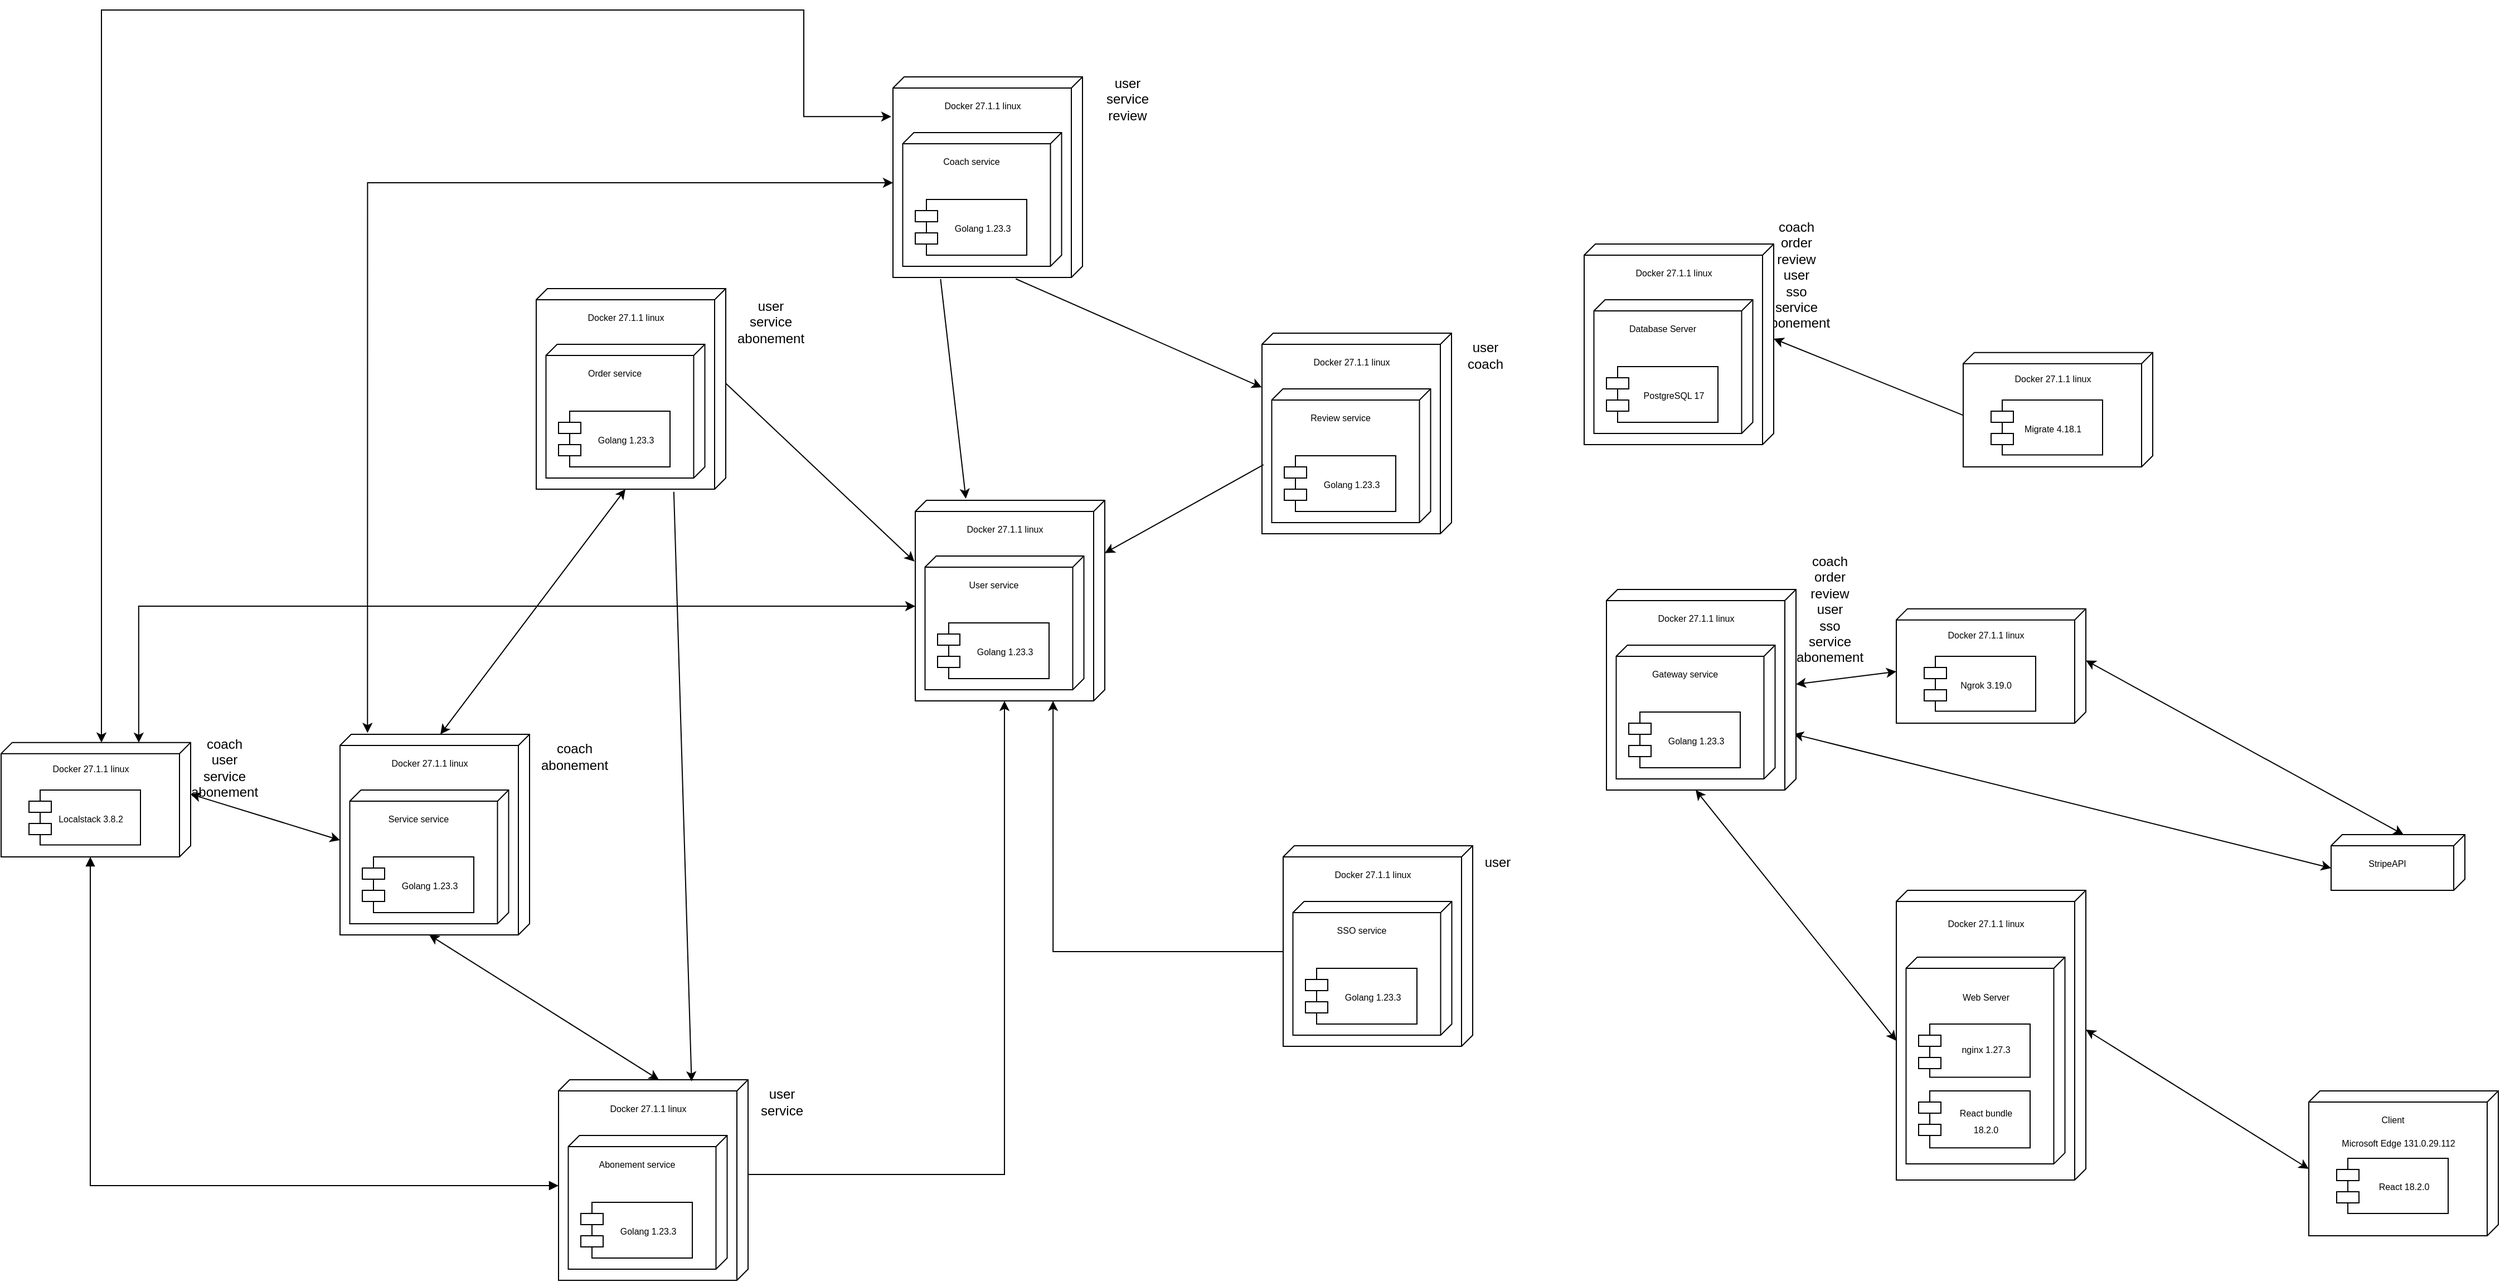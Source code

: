 <mxfile version="25.0.3">
  <diagram id="QUFKwcqqu7Hx31OMcAVb" name="Страница — 1">
    <mxGraphModel dx="1603" dy="869" grid="1" gridSize="10" guides="1" tooltips="1" connect="1" arrows="1" fold="1" page="1" pageScale="1" pageWidth="827" pageHeight="1169" math="0" shadow="0">
      <root>
        <mxCell id="0" />
        <mxCell id="1" parent="0" />
        <mxCell id="pUE1tRtxrtF7oGB81-1g-1" value="" style="group" vertex="1" connectable="0" parent="1">
          <mxGeometry x="1810" y="1310" width="170" height="260" as="geometry" />
        </mxCell>
        <mxCell id="pUE1tRtxrtF7oGB81-1g-2" value="" style="verticalAlign=top;align=left;spacingTop=8;spacingLeft=2;spacingRight=12;shape=cube;size=10;direction=south;fontStyle=4;html=1;whiteSpace=wrap;" vertex="1" parent="pUE1tRtxrtF7oGB81-1g-1">
          <mxGeometry width="170" height="260" as="geometry" />
        </mxCell>
        <mxCell id="pUE1tRtxrtF7oGB81-1g-3" value="&lt;font style=&quot;font-size: 8px;&quot;&gt;Docker 27.1.1 linux&lt;/font&gt;" style="text;html=1;align=center;verticalAlign=middle;resizable=0;points=[];autosize=1;strokeColor=none;fillColor=none;" vertex="1" parent="pUE1tRtxrtF7oGB81-1g-1">
          <mxGeometry x="35" y="14.444" width="90" height="30" as="geometry" />
        </mxCell>
        <mxCell id="pUE1tRtxrtF7oGB81-1g-4" value="" style="verticalAlign=top;align=left;spacingTop=8;spacingLeft=2;spacingRight=12;shape=cube;size=10;direction=south;fontStyle=4;html=1;whiteSpace=wrap;" vertex="1" parent="pUE1tRtxrtF7oGB81-1g-1">
          <mxGeometry x="8.75" y="60" width="142.5" height="185.56" as="geometry" />
        </mxCell>
        <mxCell id="pUE1tRtxrtF7oGB81-1g-5" value="&lt;font style=&quot;font-size: 8px;&quot;&gt;Web Server&lt;/font&gt;" style="text;html=1;align=center;verticalAlign=middle;resizable=0;points=[];autosize=1;strokeColor=none;fillColor=none;" vertex="1" parent="pUE1tRtxrtF7oGB81-1g-1">
          <mxGeometry x="45" y="79.997" width="70" height="30" as="geometry" />
        </mxCell>
        <mxCell id="pUE1tRtxrtF7oGB81-1g-6" value="" style="shape=module;align=left;spacingLeft=20;align=center;verticalAlign=top;whiteSpace=wrap;html=1;" vertex="1" parent="pUE1tRtxrtF7oGB81-1g-1">
          <mxGeometry x="20" y="180" width="100" height="51.11" as="geometry" />
        </mxCell>
        <mxCell id="pUE1tRtxrtF7oGB81-1g-7" value="&lt;font style=&quot;font-size: 8px;&quot;&gt;React bundle&lt;br&gt;18.2.0&lt;/font&gt;" style="text;html=1;align=center;verticalAlign=middle;resizable=0;points=[];autosize=1;strokeColor=none;fillColor=none;" vertex="1" parent="pUE1tRtxrtF7oGB81-1g-1">
          <mxGeometry x="45" y="185.553" width="70" height="40" as="geometry" />
        </mxCell>
        <mxCell id="pUE1tRtxrtF7oGB81-1g-8" value="" style="shape=module;align=left;spacingLeft=20;align=center;verticalAlign=top;whiteSpace=wrap;html=1;" vertex="1" parent="pUE1tRtxrtF7oGB81-1g-1">
          <mxGeometry x="20" y="120" width="100" height="47.78" as="geometry" />
        </mxCell>
        <mxCell id="pUE1tRtxrtF7oGB81-1g-9" value="&lt;font style=&quot;font-size: 8px;&quot;&gt;nginx 1.27.3&lt;/font&gt;" style="text;html=1;align=center;verticalAlign=middle;resizable=0;points=[];autosize=1;strokeColor=none;fillColor=none;" vertex="1" parent="pUE1tRtxrtF7oGB81-1g-1">
          <mxGeometry x="45" y="127.223" width="70" height="30" as="geometry" />
        </mxCell>
        <mxCell id="pUE1tRtxrtF7oGB81-1g-66" value="" style="group" vertex="1" connectable="0" parent="1">
          <mxGeometry x="2180" y="1490" width="170" height="130" as="geometry" />
        </mxCell>
        <mxCell id="pUE1tRtxrtF7oGB81-1g-67" value="" style="verticalAlign=top;align=left;spacingTop=8;spacingLeft=2;spacingRight=12;shape=cube;size=10;direction=south;fontStyle=4;html=1;whiteSpace=wrap;" vertex="1" parent="pUE1tRtxrtF7oGB81-1g-66">
          <mxGeometry width="170" height="130" as="geometry" />
        </mxCell>
        <mxCell id="pUE1tRtxrtF7oGB81-1g-73" value="&lt;span style=&quot;font-size: 8px;&quot;&gt;Microsoft Edge 131.0.29.112&lt;/span&gt;" style="text;html=1;align=center;verticalAlign=middle;resizable=0;points=[];autosize=1;strokeColor=none;fillColor=none;" vertex="1" parent="pUE1tRtxrtF7oGB81-1g-66">
          <mxGeometry x="15" y="30.553" width="130" height="30" as="geometry" />
        </mxCell>
        <mxCell id="pUE1tRtxrtF7oGB81-1g-70" value="&lt;span style=&quot;font-size: 8px;&quot;&gt;Client&lt;/span&gt;" style="text;html=1;align=center;verticalAlign=middle;resizable=0;points=[];autosize=1;strokeColor=none;fillColor=none;" vertex="1" parent="pUE1tRtxrtF7oGB81-1g-66">
          <mxGeometry x="55" y="10.003" width="40" height="30" as="geometry" />
        </mxCell>
        <mxCell id="pUE1tRtxrtF7oGB81-1g-71" value="" style="shape=module;align=left;spacingLeft=20;align=center;verticalAlign=top;whiteSpace=wrap;html=1;" vertex="1" parent="pUE1tRtxrtF7oGB81-1g-66">
          <mxGeometry x="25" y="60.55" width="100" height="49.45" as="geometry" />
        </mxCell>
        <mxCell id="pUE1tRtxrtF7oGB81-1g-72" value="&lt;font style=&quot;font-size: 8px;&quot;&gt;React 18.2.0&lt;/font&gt;" style="text;html=1;align=center;verticalAlign=middle;resizable=0;points=[];autosize=1;strokeColor=none;fillColor=none;" vertex="1" parent="pUE1tRtxrtF7oGB81-1g-66">
          <mxGeometry x="50" y="70.277" width="70" height="30" as="geometry" />
        </mxCell>
        <mxCell id="pUE1tRtxrtF7oGB81-1g-76" value="" style="group" vertex="1" connectable="0" parent="1">
          <mxGeometry x="2200" y="1260" width="120" height="50" as="geometry" />
        </mxCell>
        <mxCell id="pUE1tRtxrtF7oGB81-1g-74" value="" style="verticalAlign=top;align=left;spacingTop=8;spacingLeft=2;spacingRight=12;shape=cube;size=10;direction=south;fontStyle=4;html=1;whiteSpace=wrap;" vertex="1" parent="pUE1tRtxrtF7oGB81-1g-76">
          <mxGeometry width="120" height="50" as="geometry" />
        </mxCell>
        <mxCell id="pUE1tRtxrtF7oGB81-1g-75" value="&lt;span style=&quot;font-size: 8px;&quot;&gt;StripeAPI&lt;/span&gt;" style="text;html=1;align=center;verticalAlign=middle;resizable=0;points=[];autosize=1;strokeColor=none;fillColor=none;" vertex="1" parent="pUE1tRtxrtF7oGB81-1g-76">
          <mxGeometry x="20" y="9.999" width="60" height="30" as="geometry" />
        </mxCell>
        <mxCell id="pUE1tRtxrtF7oGB81-1g-77" value="" style="group" vertex="1" connectable="0" parent="1">
          <mxGeometry x="1810" y="1050" width="170" height="110" as="geometry" />
        </mxCell>
        <mxCell id="pUE1tRtxrtF7oGB81-1g-78" value="" style="verticalAlign=top;align=left;spacingTop=8;spacingLeft=2;spacingRight=12;shape=cube;size=10;direction=south;fontStyle=4;html=1;whiteSpace=wrap;" vertex="1" parent="pUE1tRtxrtF7oGB81-1g-77">
          <mxGeometry y="7.333" width="170" height="102.667" as="geometry" />
        </mxCell>
        <mxCell id="pUE1tRtxrtF7oGB81-1g-79" value="&lt;font style=&quot;font-size: 8px;&quot;&gt;Docker 27.1.1 linux&lt;/font&gt;" style="text;html=1;align=center;verticalAlign=middle;resizable=0;points=[];autosize=1;strokeColor=none;fillColor=none;" vertex="1" parent="pUE1tRtxrtF7oGB81-1g-77">
          <mxGeometry x="35" y="14.669" width="90" height="30" as="geometry" />
        </mxCell>
        <mxCell id="pUE1tRtxrtF7oGB81-1g-84" value="" style="group" vertex="1" connectable="0" parent="pUE1tRtxrtF7oGB81-1g-77">
          <mxGeometry x="25" y="50" width="100" height="49.22" as="geometry" />
        </mxCell>
        <mxCell id="pUE1tRtxrtF7oGB81-1g-82" value="" style="shape=module;align=left;spacingLeft=20;align=center;verticalAlign=top;whiteSpace=wrap;html=1;" vertex="1" parent="pUE1tRtxrtF7oGB81-1g-84">
          <mxGeometry width="100" height="49.22" as="geometry" />
        </mxCell>
        <mxCell id="pUE1tRtxrtF7oGB81-1g-83" value="&lt;font style=&quot;font-size: 8px;&quot;&gt;Ngrok&amp;nbsp;3.19.0&lt;/font&gt;" style="text;html=1;align=center;verticalAlign=middle;resizable=0;points=[];autosize=1;strokeColor=none;fillColor=none;" vertex="1" parent="pUE1tRtxrtF7oGB81-1g-84">
          <mxGeometry x="20" y="9.608" width="70" height="30" as="geometry" />
        </mxCell>
        <mxCell id="pUE1tRtxrtF7oGB81-1g-87" value="" style="group" vertex="1" connectable="0" parent="1">
          <mxGeometry x="110" y="1170" width="170" height="110" as="geometry" />
        </mxCell>
        <mxCell id="pUE1tRtxrtF7oGB81-1g-88" value="" style="verticalAlign=top;align=left;spacingTop=8;spacingLeft=2;spacingRight=12;shape=cube;size=10;direction=south;fontStyle=4;html=1;whiteSpace=wrap;" vertex="1" parent="pUE1tRtxrtF7oGB81-1g-87">
          <mxGeometry y="7.333" width="170" height="102.667" as="geometry" />
        </mxCell>
        <mxCell id="pUE1tRtxrtF7oGB81-1g-89" value="&lt;font style=&quot;font-size: 8px;&quot;&gt;Docker 27.1.1 linux&lt;/font&gt;" style="text;html=1;align=center;verticalAlign=middle;resizable=0;points=[];autosize=1;strokeColor=none;fillColor=none;" vertex="1" parent="pUE1tRtxrtF7oGB81-1g-87">
          <mxGeometry x="35" y="14.669" width="90" height="30" as="geometry" />
        </mxCell>
        <mxCell id="pUE1tRtxrtF7oGB81-1g-90" value="" style="group" vertex="1" connectable="0" parent="pUE1tRtxrtF7oGB81-1g-87">
          <mxGeometry x="25" y="50" width="100" height="49.22" as="geometry" />
        </mxCell>
        <mxCell id="pUE1tRtxrtF7oGB81-1g-91" value="" style="shape=module;align=left;spacingLeft=20;align=center;verticalAlign=top;whiteSpace=wrap;html=1;" vertex="1" parent="pUE1tRtxrtF7oGB81-1g-90">
          <mxGeometry width="100" height="49.22" as="geometry" />
        </mxCell>
        <mxCell id="pUE1tRtxrtF7oGB81-1g-92" value="&lt;font style=&quot;font-size: 8px;&quot;&gt;Localstack&amp;nbsp;3.8.2&lt;/font&gt;" style="text;html=1;align=center;verticalAlign=middle;resizable=0;points=[];autosize=1;strokeColor=none;fillColor=none;" vertex="1" parent="pUE1tRtxrtF7oGB81-1g-90">
          <mxGeometry x="15" y="9.608" width="80" height="30" as="geometry" />
        </mxCell>
        <mxCell id="pUE1tRtxrtF7oGB81-1g-93" value="" style="group" vertex="1" connectable="0" parent="1">
          <mxGeometry x="1870" y="820" width="170" height="110" as="geometry" />
        </mxCell>
        <mxCell id="pUE1tRtxrtF7oGB81-1g-94" value="" style="verticalAlign=top;align=left;spacingTop=8;spacingLeft=2;spacingRight=12;shape=cube;size=10;direction=south;fontStyle=4;html=1;whiteSpace=wrap;" vertex="1" parent="pUE1tRtxrtF7oGB81-1g-93">
          <mxGeometry y="7.333" width="170" height="102.667" as="geometry" />
        </mxCell>
        <mxCell id="pUE1tRtxrtF7oGB81-1g-95" value="&lt;font style=&quot;font-size: 8px;&quot;&gt;Docker 27.1.1 linux&lt;/font&gt;" style="text;html=1;align=center;verticalAlign=middle;resizable=0;points=[];autosize=1;strokeColor=none;fillColor=none;" vertex="1" parent="pUE1tRtxrtF7oGB81-1g-93">
          <mxGeometry x="35" y="14.669" width="90" height="30" as="geometry" />
        </mxCell>
        <mxCell id="pUE1tRtxrtF7oGB81-1g-96" value="" style="group" vertex="1" connectable="0" parent="pUE1tRtxrtF7oGB81-1g-93">
          <mxGeometry x="25" y="50" width="100" height="49.22" as="geometry" />
        </mxCell>
        <mxCell id="pUE1tRtxrtF7oGB81-1g-97" value="" style="shape=module;align=left;spacingLeft=20;align=center;verticalAlign=top;whiteSpace=wrap;html=1;" vertex="1" parent="pUE1tRtxrtF7oGB81-1g-96">
          <mxGeometry width="100" height="49.22" as="geometry" />
        </mxCell>
        <mxCell id="pUE1tRtxrtF7oGB81-1g-98" value="&lt;font style=&quot;font-size: 8px;&quot;&gt;Migrate&amp;nbsp;4.18.1&lt;/font&gt;" style="text;html=1;align=center;verticalAlign=middle;resizable=0;points=[];autosize=1;strokeColor=none;fillColor=none;" vertex="1" parent="pUE1tRtxrtF7oGB81-1g-96">
          <mxGeometry x="20" y="9.608" width="70" height="30" as="geometry" />
        </mxCell>
        <mxCell id="pUE1tRtxrtF7oGB81-1g-136" value="" style="endArrow=block;startArrow=block;endFill=1;startFill=1;html=1;rounded=0;entryX=0;entryY=0;entryDx=95;entryDy=170;entryPerimeter=0;exitX=0;exitY=0;exitDx=102.667;exitDy=90;exitPerimeter=0;edgeStyle=orthogonalEdgeStyle;" edge="1" parent="1" source="pUE1tRtxrtF7oGB81-1g-88" target="pUE1tRtxrtF7oGB81-1g-46">
          <mxGeometry width="160" relative="1" as="geometry">
            <mxPoint x="330" y="1310" as="sourcePoint" />
            <mxPoint x="490" y="1310" as="targetPoint" />
          </mxGeometry>
        </mxCell>
        <mxCell id="pUE1tRtxrtF7oGB81-1g-154" value="" style="group" vertex="1" connectable="0" parent="1">
          <mxGeometry x="610" y="1480" width="230" height="180" as="geometry" />
        </mxCell>
        <mxCell id="pUE1tRtxrtF7oGB81-1g-45" value="" style="group" vertex="1" connectable="0" parent="pUE1tRtxrtF7oGB81-1g-154">
          <mxGeometry width="170" height="180" as="geometry" />
        </mxCell>
        <mxCell id="pUE1tRtxrtF7oGB81-1g-46" value="" style="verticalAlign=top;align=left;spacingTop=8;spacingLeft=2;spacingRight=12;shape=cube;size=10;direction=south;fontStyle=4;html=1;whiteSpace=wrap;" vertex="1" parent="pUE1tRtxrtF7oGB81-1g-45">
          <mxGeometry width="170" height="180" as="geometry" />
        </mxCell>
        <mxCell id="pUE1tRtxrtF7oGB81-1g-47" value="&lt;font style=&quot;font-size: 8px;&quot;&gt;Docker 27.1.1 linux&lt;/font&gt;" style="text;html=1;align=center;verticalAlign=middle;resizable=0;points=[];autosize=1;strokeColor=none;fillColor=none;" vertex="1" parent="pUE1tRtxrtF7oGB81-1g-45">
          <mxGeometry x="35" y="10" width="90" height="30" as="geometry" />
        </mxCell>
        <mxCell id="pUE1tRtxrtF7oGB81-1g-48" value="" style="verticalAlign=top;align=left;spacingTop=8;spacingLeft=2;spacingRight=12;shape=cube;size=10;direction=south;fontStyle=4;html=1;whiteSpace=wrap;" vertex="1" parent="pUE1tRtxrtF7oGB81-1g-45">
          <mxGeometry x="8.75" y="50" width="142.5" height="120" as="geometry" />
        </mxCell>
        <mxCell id="pUE1tRtxrtF7oGB81-1g-49" value="&lt;font style=&quot;font-size: 8px;&quot;&gt;Abonement service&lt;/font&gt;" style="text;html=1;align=center;verticalAlign=middle;resizable=0;points=[];autosize=1;strokeColor=none;fillColor=none;" vertex="1" parent="pUE1tRtxrtF7oGB81-1g-45">
          <mxGeometry x="25" y="60" width="90" height="30" as="geometry" />
        </mxCell>
        <mxCell id="pUE1tRtxrtF7oGB81-1g-50" value="" style="shape=module;align=left;spacingLeft=20;align=center;verticalAlign=top;whiteSpace=wrap;html=1;" vertex="1" parent="pUE1tRtxrtF7oGB81-1g-45">
          <mxGeometry x="20" y="110" width="100" height="50" as="geometry" />
        </mxCell>
        <mxCell id="pUE1tRtxrtF7oGB81-1g-51" value="&lt;font style=&quot;font-size: 8px;&quot;&gt;Golang 1.23.3&lt;/font&gt;" style="text;html=1;align=center;verticalAlign=middle;resizable=0;points=[];autosize=1;strokeColor=none;fillColor=none;" vertex="1" parent="pUE1tRtxrtF7oGB81-1g-45">
          <mxGeometry x="45" y="120" width="70" height="30" as="geometry" />
        </mxCell>
        <mxCell id="pUE1tRtxrtF7oGB81-1g-148" value="user&lt;br&gt;service" style="text;html=1;align=center;verticalAlign=middle;resizable=0;points=[];autosize=1;strokeColor=none;fillColor=none;" vertex="1" parent="pUE1tRtxrtF7oGB81-1g-154">
          <mxGeometry x="170" width="60" height="40" as="geometry" />
        </mxCell>
        <mxCell id="pUE1tRtxrtF7oGB81-1g-155" value="" style="group" vertex="1" connectable="0" parent="1">
          <mxGeometry x="414" y="1170" width="250" height="315" as="geometry" />
        </mxCell>
        <mxCell id="pUE1tRtxrtF7oGB81-1g-38" value="" style="group" vertex="1" connectable="0" parent="pUE1tRtxrtF7oGB81-1g-155">
          <mxGeometry width="215" height="315" as="geometry" />
        </mxCell>
        <mxCell id="pUE1tRtxrtF7oGB81-1g-39" value="" style="verticalAlign=top;align=left;spacingTop=8;spacingLeft=2;spacingRight=12;shape=cube;size=10;direction=south;fontStyle=4;html=1;whiteSpace=wrap;" vertex="1" parent="pUE1tRtxrtF7oGB81-1g-38">
          <mxGeometry width="170" height="180" as="geometry" />
        </mxCell>
        <mxCell id="pUE1tRtxrtF7oGB81-1g-40" value="&lt;font style=&quot;font-size: 8px;&quot;&gt;Docker 27.1.1 linux&lt;/font&gt;" style="text;html=1;align=center;verticalAlign=middle;resizable=0;points=[];autosize=1;strokeColor=none;fillColor=none;" vertex="1" parent="pUE1tRtxrtF7oGB81-1g-38">
          <mxGeometry x="35" y="10" width="90" height="30" as="geometry" />
        </mxCell>
        <mxCell id="pUE1tRtxrtF7oGB81-1g-41" value="" style="verticalAlign=top;align=left;spacingTop=8;spacingLeft=2;spacingRight=12;shape=cube;size=10;direction=south;fontStyle=4;html=1;whiteSpace=wrap;" vertex="1" parent="pUE1tRtxrtF7oGB81-1g-38">
          <mxGeometry x="8.75" y="50" width="142.5" height="120" as="geometry" />
        </mxCell>
        <mxCell id="pUE1tRtxrtF7oGB81-1g-42" value="&lt;font style=&quot;font-size: 8px;&quot;&gt;Service service&lt;/font&gt;" style="text;html=1;align=center;verticalAlign=middle;resizable=0;points=[];autosize=1;strokeColor=none;fillColor=none;" vertex="1" parent="pUE1tRtxrtF7oGB81-1g-38">
          <mxGeometry x="30" y="60" width="80" height="30" as="geometry" />
        </mxCell>
        <mxCell id="pUE1tRtxrtF7oGB81-1g-43" value="" style="shape=module;align=left;spacingLeft=20;align=center;verticalAlign=top;whiteSpace=wrap;html=1;" vertex="1" parent="pUE1tRtxrtF7oGB81-1g-38">
          <mxGeometry x="20" y="110" width="100" height="50" as="geometry" />
        </mxCell>
        <mxCell id="pUE1tRtxrtF7oGB81-1g-44" value="&lt;font style=&quot;font-size: 8px;&quot;&gt;Golang 1.23.3&lt;/font&gt;" style="text;html=1;align=center;verticalAlign=middle;resizable=0;points=[];autosize=1;strokeColor=none;fillColor=none;" vertex="1" parent="pUE1tRtxrtF7oGB81-1g-38">
          <mxGeometry x="45" y="120" width="70" height="30" as="geometry" />
        </mxCell>
        <mxCell id="pUE1tRtxrtF7oGB81-1g-149" value="coach&lt;br&gt;abonement" style="text;html=1;align=center;verticalAlign=middle;resizable=0;points=[];autosize=1;strokeColor=none;fillColor=none;" vertex="1" parent="pUE1tRtxrtF7oGB81-1g-155">
          <mxGeometry x="170" width="80" height="40" as="geometry" />
        </mxCell>
        <mxCell id="pUE1tRtxrtF7oGB81-1g-156" value="" style="group" vertex="1" connectable="0" parent="1">
          <mxGeometry x="910" y="570" width="240" height="190" as="geometry" />
        </mxCell>
        <mxCell id="pUE1tRtxrtF7oGB81-1g-119" value="" style="group" vertex="1" connectable="0" parent="pUE1tRtxrtF7oGB81-1g-156">
          <mxGeometry y="10" width="170" height="180" as="geometry" />
        </mxCell>
        <mxCell id="pUE1tRtxrtF7oGB81-1g-120" value="" style="verticalAlign=top;align=left;spacingTop=8;spacingLeft=2;spacingRight=12;shape=cube;size=10;direction=south;fontStyle=4;html=1;whiteSpace=wrap;" vertex="1" parent="pUE1tRtxrtF7oGB81-1g-119">
          <mxGeometry width="170" height="180" as="geometry" />
        </mxCell>
        <mxCell id="pUE1tRtxrtF7oGB81-1g-121" value="&lt;font style=&quot;font-size: 8px;&quot;&gt;Docker 27.1.1 linux&lt;/font&gt;" style="text;html=1;align=center;verticalAlign=middle;resizable=0;points=[];autosize=1;strokeColor=none;fillColor=none;" vertex="1" parent="pUE1tRtxrtF7oGB81-1g-119">
          <mxGeometry x="35" y="10" width="90" height="30" as="geometry" />
        </mxCell>
        <mxCell id="pUE1tRtxrtF7oGB81-1g-122" value="" style="verticalAlign=top;align=left;spacingTop=8;spacingLeft=2;spacingRight=12;shape=cube;size=10;direction=south;fontStyle=4;html=1;whiteSpace=wrap;" vertex="1" parent="pUE1tRtxrtF7oGB81-1g-119">
          <mxGeometry x="8.75" y="50" width="142.5" height="120" as="geometry" />
        </mxCell>
        <mxCell id="pUE1tRtxrtF7oGB81-1g-123" value="&lt;font style=&quot;font-size: 8px;&quot;&gt;Coach service&lt;/font&gt;" style="text;html=1;align=center;verticalAlign=middle;resizable=0;points=[];autosize=1;strokeColor=none;fillColor=none;" vertex="1" parent="pUE1tRtxrtF7oGB81-1g-119">
          <mxGeometry x="35" y="60" width="70" height="30" as="geometry" />
        </mxCell>
        <mxCell id="pUE1tRtxrtF7oGB81-1g-124" value="" style="shape=module;align=left;spacingLeft=20;align=center;verticalAlign=top;whiteSpace=wrap;html=1;" vertex="1" parent="pUE1tRtxrtF7oGB81-1g-119">
          <mxGeometry x="20" y="110" width="100" height="50" as="geometry" />
        </mxCell>
        <mxCell id="pUE1tRtxrtF7oGB81-1g-125" value="&lt;font style=&quot;font-size: 8px;&quot;&gt;Golang 1.23.3&lt;/font&gt;" style="text;html=1;align=center;verticalAlign=middle;resizable=0;points=[];autosize=1;strokeColor=none;fillColor=none;" vertex="1" parent="pUE1tRtxrtF7oGB81-1g-119">
          <mxGeometry x="45" y="120" width="70" height="30" as="geometry" />
        </mxCell>
        <mxCell id="pUE1tRtxrtF7oGB81-1g-150" value="user&lt;br&gt;service&lt;br&gt;review" style="text;html=1;align=center;verticalAlign=middle;resizable=0;points=[];autosize=1;strokeColor=none;fillColor=none;" vertex="1" parent="pUE1tRtxrtF7oGB81-1g-156">
          <mxGeometry x="180" width="60" height="60" as="geometry" />
        </mxCell>
        <mxCell id="pUE1tRtxrtF7oGB81-1g-158" value="" style="group" vertex="1" connectable="0" parent="1">
          <mxGeometry x="1241" y="810" width="230" height="180" as="geometry" />
        </mxCell>
        <mxCell id="pUE1tRtxrtF7oGB81-1g-31" value="" style="group" vertex="1" connectable="0" parent="pUE1tRtxrtF7oGB81-1g-158">
          <mxGeometry width="170" height="180" as="geometry" />
        </mxCell>
        <mxCell id="pUE1tRtxrtF7oGB81-1g-32" value="" style="verticalAlign=top;align=left;spacingTop=8;spacingLeft=2;spacingRight=12;shape=cube;size=10;direction=south;fontStyle=4;html=1;whiteSpace=wrap;" vertex="1" parent="pUE1tRtxrtF7oGB81-1g-31">
          <mxGeometry width="170" height="180" as="geometry" />
        </mxCell>
        <mxCell id="pUE1tRtxrtF7oGB81-1g-33" value="&lt;font style=&quot;font-size: 8px;&quot;&gt;Docker 27.1.1 linux&lt;/font&gt;" style="text;html=1;align=center;verticalAlign=middle;resizable=0;points=[];autosize=1;strokeColor=none;fillColor=none;" vertex="1" parent="pUE1tRtxrtF7oGB81-1g-31">
          <mxGeometry x="35" y="10" width="90" height="30" as="geometry" />
        </mxCell>
        <mxCell id="pUE1tRtxrtF7oGB81-1g-34" value="" style="verticalAlign=top;align=left;spacingTop=8;spacingLeft=2;spacingRight=12;shape=cube;size=10;direction=south;fontStyle=4;html=1;whiteSpace=wrap;" vertex="1" parent="pUE1tRtxrtF7oGB81-1g-31">
          <mxGeometry x="8.75" y="50" width="142.5" height="120" as="geometry" />
        </mxCell>
        <mxCell id="pUE1tRtxrtF7oGB81-1g-35" value="&lt;font style=&quot;font-size: 8px;&quot;&gt;Review service&lt;/font&gt;" style="text;html=1;align=center;verticalAlign=middle;resizable=0;points=[];autosize=1;strokeColor=none;fillColor=none;" vertex="1" parent="pUE1tRtxrtF7oGB81-1g-31">
          <mxGeometry x="30" y="60" width="80" height="30" as="geometry" />
        </mxCell>
        <mxCell id="pUE1tRtxrtF7oGB81-1g-36" value="" style="shape=module;align=left;spacingLeft=20;align=center;verticalAlign=top;whiteSpace=wrap;html=1;" vertex="1" parent="pUE1tRtxrtF7oGB81-1g-31">
          <mxGeometry x="20" y="110" width="100" height="50" as="geometry" />
        </mxCell>
        <mxCell id="pUE1tRtxrtF7oGB81-1g-37" value="&lt;font style=&quot;font-size: 8px;&quot;&gt;Golang 1.23.3&lt;/font&gt;" style="text;html=1;align=center;verticalAlign=middle;resizable=0;points=[];autosize=1;strokeColor=none;fillColor=none;" vertex="1" parent="pUE1tRtxrtF7oGB81-1g-31">
          <mxGeometry x="45" y="120" width="70" height="30" as="geometry" />
        </mxCell>
        <mxCell id="pUE1tRtxrtF7oGB81-1g-147" value="user&lt;br&gt;coach" style="text;html=1;align=center;verticalAlign=middle;resizable=0;points=[];autosize=1;strokeColor=none;fillColor=none;" vertex="1" parent="pUE1tRtxrtF7oGB81-1g-158">
          <mxGeometry x="170" width="60" height="40" as="geometry" />
        </mxCell>
        <mxCell id="pUE1tRtxrtF7oGB81-1g-160" value="" style="group" vertex="1" connectable="0" parent="1">
          <mxGeometry x="1260" y="1270" width="217" height="180" as="geometry" />
        </mxCell>
        <mxCell id="pUE1tRtxrtF7oGB81-1g-17" value="" style="group" vertex="1" connectable="0" parent="pUE1tRtxrtF7oGB81-1g-160">
          <mxGeometry width="170" height="180" as="geometry" />
        </mxCell>
        <mxCell id="pUE1tRtxrtF7oGB81-1g-18" value="" style="verticalAlign=top;align=left;spacingTop=8;spacingLeft=2;spacingRight=12;shape=cube;size=10;direction=south;fontStyle=4;html=1;whiteSpace=wrap;" vertex="1" parent="pUE1tRtxrtF7oGB81-1g-17">
          <mxGeometry width="170" height="180" as="geometry" />
        </mxCell>
        <mxCell id="pUE1tRtxrtF7oGB81-1g-19" value="&lt;font style=&quot;font-size: 8px;&quot;&gt;Docker 27.1.1 linux&lt;/font&gt;" style="text;html=1;align=center;verticalAlign=middle;resizable=0;points=[];autosize=1;strokeColor=none;fillColor=none;" vertex="1" parent="pUE1tRtxrtF7oGB81-1g-17">
          <mxGeometry x="35" y="10" width="90" height="30" as="geometry" />
        </mxCell>
        <mxCell id="pUE1tRtxrtF7oGB81-1g-20" value="" style="verticalAlign=top;align=left;spacingTop=8;spacingLeft=2;spacingRight=12;shape=cube;size=10;direction=south;fontStyle=4;html=1;whiteSpace=wrap;" vertex="1" parent="pUE1tRtxrtF7oGB81-1g-17">
          <mxGeometry x="8.75" y="50" width="142.5" height="120" as="geometry" />
        </mxCell>
        <mxCell id="pUE1tRtxrtF7oGB81-1g-21" value="&lt;font style=&quot;font-size: 8px;&quot;&gt;SSO service&lt;/font&gt;" style="text;html=1;align=center;verticalAlign=middle;resizable=0;points=[];autosize=1;strokeColor=none;fillColor=none;" vertex="1" parent="pUE1tRtxrtF7oGB81-1g-17">
          <mxGeometry x="35" y="60" width="70" height="30" as="geometry" />
        </mxCell>
        <mxCell id="pUE1tRtxrtF7oGB81-1g-22" value="" style="shape=module;align=left;spacingLeft=20;align=center;verticalAlign=top;whiteSpace=wrap;html=1;" vertex="1" parent="pUE1tRtxrtF7oGB81-1g-17">
          <mxGeometry x="20" y="110" width="100" height="50" as="geometry" />
        </mxCell>
        <mxCell id="pUE1tRtxrtF7oGB81-1g-23" value="&lt;font style=&quot;font-size: 8px;&quot;&gt;Golang 1.23.3&lt;/font&gt;" style="text;html=1;align=center;verticalAlign=middle;resizable=0;points=[];autosize=1;strokeColor=none;fillColor=none;" vertex="1" parent="pUE1tRtxrtF7oGB81-1g-17">
          <mxGeometry x="45" y="120" width="70" height="30" as="geometry" />
        </mxCell>
        <mxCell id="pUE1tRtxrtF7oGB81-1g-153" value="user" style="text;html=1;align=center;verticalAlign=middle;resizable=0;points=[];autosize=1;strokeColor=none;fillColor=none;" vertex="1" parent="pUE1tRtxrtF7oGB81-1g-160">
          <mxGeometry x="167" width="50" height="30" as="geometry" />
        </mxCell>
        <mxCell id="pUE1tRtxrtF7oGB81-1g-157" value="" style="group" vertex="1" connectable="0" parent="1">
          <mxGeometry x="590" y="770" width="250" height="180" as="geometry" />
        </mxCell>
        <mxCell id="pUE1tRtxrtF7oGB81-1g-59" value="" style="group" vertex="1" connectable="0" parent="pUE1tRtxrtF7oGB81-1g-157">
          <mxGeometry width="170" height="180" as="geometry" />
        </mxCell>
        <mxCell id="pUE1tRtxrtF7oGB81-1g-60" value="" style="verticalAlign=top;align=left;spacingTop=8;spacingLeft=2;spacingRight=12;shape=cube;size=10;direction=south;fontStyle=4;html=1;whiteSpace=wrap;" vertex="1" parent="pUE1tRtxrtF7oGB81-1g-59">
          <mxGeometry width="170" height="180" as="geometry" />
        </mxCell>
        <mxCell id="pUE1tRtxrtF7oGB81-1g-61" value="&lt;font style=&quot;font-size: 8px;&quot;&gt;Docker 27.1.1 linux&lt;/font&gt;" style="text;html=1;align=center;verticalAlign=middle;resizable=0;points=[];autosize=1;strokeColor=none;fillColor=none;" vertex="1" parent="pUE1tRtxrtF7oGB81-1g-59">
          <mxGeometry x="35" y="10" width="90" height="30" as="geometry" />
        </mxCell>
        <mxCell id="pUE1tRtxrtF7oGB81-1g-62" value="" style="verticalAlign=top;align=left;spacingTop=8;spacingLeft=2;spacingRight=12;shape=cube;size=10;direction=south;fontStyle=4;html=1;whiteSpace=wrap;" vertex="1" parent="pUE1tRtxrtF7oGB81-1g-59">
          <mxGeometry x="8.75" y="50" width="142.5" height="120" as="geometry" />
        </mxCell>
        <mxCell id="pUE1tRtxrtF7oGB81-1g-63" value="&lt;font style=&quot;font-size: 8px;&quot;&gt;Order service&lt;/font&gt;" style="text;html=1;align=center;verticalAlign=middle;resizable=0;points=[];autosize=1;strokeColor=none;fillColor=none;" vertex="1" parent="pUE1tRtxrtF7oGB81-1g-59">
          <mxGeometry x="35" y="60" width="70" height="30" as="geometry" />
        </mxCell>
        <mxCell id="pUE1tRtxrtF7oGB81-1g-64" value="" style="shape=module;align=left;spacingLeft=20;align=center;verticalAlign=top;whiteSpace=wrap;html=1;" vertex="1" parent="pUE1tRtxrtF7oGB81-1g-59">
          <mxGeometry x="20" y="110" width="100" height="50" as="geometry" />
        </mxCell>
        <mxCell id="pUE1tRtxrtF7oGB81-1g-65" value="&lt;font style=&quot;font-size: 8px;&quot;&gt;Golang 1.23.3&lt;/font&gt;" style="text;html=1;align=center;verticalAlign=middle;resizable=0;points=[];autosize=1;strokeColor=none;fillColor=none;" vertex="1" parent="pUE1tRtxrtF7oGB81-1g-59">
          <mxGeometry x="45" y="120" width="70" height="30" as="geometry" />
        </mxCell>
        <mxCell id="pUE1tRtxrtF7oGB81-1g-152" value="user&lt;br&gt;service&lt;br&gt;abonement" style="text;html=1;align=center;verticalAlign=middle;resizable=0;points=[];autosize=1;strokeColor=none;fillColor=none;" vertex="1" parent="pUE1tRtxrtF7oGB81-1g-157">
          <mxGeometry x="170" width="80" height="60" as="geometry" />
        </mxCell>
        <mxCell id="pUE1tRtxrtF7oGB81-1g-169" value="" style="endArrow=classic;startArrow=classic;html=1;rounded=0;entryX=0;entryY=0;entryDx=180;entryDy=90;entryPerimeter=0;exitX=0;exitY=0;exitDx=0;exitDy=80;exitPerimeter=0;" edge="1" parent="1" source="pUE1tRtxrtF7oGB81-1g-46" target="pUE1tRtxrtF7oGB81-1g-39">
          <mxGeometry width="50" height="50" relative="1" as="geometry">
            <mxPoint x="520" y="1460" as="sourcePoint" />
            <mxPoint x="570" y="1410" as="targetPoint" />
          </mxGeometry>
        </mxCell>
        <mxCell id="pUE1tRtxrtF7oGB81-1g-175" value="" style="endArrow=classic;startArrow=classic;html=1;rounded=0;exitX=0;exitY=0;exitDx=180;exitDy=90;exitPerimeter=0;entryX=0;entryY=0;entryDx=0;entryDy=80;entryPerimeter=0;" edge="1" parent="1" source="pUE1tRtxrtF7oGB81-1g-60" target="pUE1tRtxrtF7oGB81-1g-39">
          <mxGeometry width="50" height="50" relative="1" as="geometry">
            <mxPoint x="940" y="1220" as="sourcePoint" />
            <mxPoint x="990" y="1170" as="targetPoint" />
          </mxGeometry>
        </mxCell>
        <mxCell id="pUE1tRtxrtF7oGB81-1g-179" value="" style="endArrow=classic;startArrow=classic;html=1;rounded=0;entryX=0;entryY=0;entryDx=95;entryDy=170;entryPerimeter=0;exitX=0;exitY=0;exitDx=46.333;exitDy=0;exitPerimeter=0;" edge="1" parent="1" source="pUE1tRtxrtF7oGB81-1g-88" target="pUE1tRtxrtF7oGB81-1g-39">
          <mxGeometry width="50" height="50" relative="1" as="geometry">
            <mxPoint x="240" y="1320" as="sourcePoint" />
            <mxPoint x="290" y="1270" as="targetPoint" />
          </mxGeometry>
        </mxCell>
        <mxCell id="pUE1tRtxrtF7oGB81-1g-180" value="" style="endArrow=classic;startArrow=classic;html=1;rounded=0;exitX=0;exitY=0;exitDx=0;exitDy=80;exitPerimeter=0;entryX=0.198;entryY=1.009;entryDx=0;entryDy=0;entryPerimeter=0;edgeStyle=orthogonalEdgeStyle;" edge="1" parent="1" source="pUE1tRtxrtF7oGB81-1g-88" target="pUE1tRtxrtF7oGB81-1g-120">
          <mxGeometry width="50" height="50" relative="1" as="geometry">
            <mxPoint x="270" y="1080" as="sourcePoint" />
            <mxPoint x="360" y="740" as="targetPoint" />
            <Array as="points">
              <mxPoint x="200" y="520" />
              <mxPoint x="830" y="520" />
              <mxPoint x="830" y="616" />
            </Array>
          </mxGeometry>
        </mxCell>
        <mxCell id="pUE1tRtxrtF7oGB81-1g-183" value="" style="endArrow=classic;startArrow=classic;html=1;rounded=0;entryX=0;entryY=0;entryDx=56.333;entryDy=170;entryPerimeter=0;exitX=0;exitY=0;exitDx=85;exitDy=0;exitPerimeter=0;" edge="1" parent="1" source="pUE1tRtxrtF7oGB81-1g-11" target="pUE1tRtxrtF7oGB81-1g-78">
          <mxGeometry width="50" height="50" relative="1" as="geometry">
            <mxPoint x="1620" y="1060" as="sourcePoint" />
            <mxPoint x="1670" y="1010" as="targetPoint" />
          </mxGeometry>
        </mxCell>
        <mxCell id="pUE1tRtxrtF7oGB81-1g-186" value="" style="endArrow=classic;startArrow=classic;html=1;rounded=0;exitX=0;exitY=0;exitDx=180;exitDy=90;exitPerimeter=0;entryX=0;entryY=0;entryDx=135;entryDy=170;entryPerimeter=0;" edge="1" parent="1" source="pUE1tRtxrtF7oGB81-1g-11" target="pUE1tRtxrtF7oGB81-1g-2">
          <mxGeometry width="50" height="50" relative="1" as="geometry">
            <mxPoint x="1680" y="1240" as="sourcePoint" />
            <mxPoint x="1730" y="1190" as="targetPoint" />
          </mxGeometry>
        </mxCell>
        <mxCell id="pUE1tRtxrtF7oGB81-1g-187" value="" style="endArrow=classic;startArrow=classic;html=1;rounded=0;entryX=0;entryY=0;entryDx=30;entryDy=120.0;entryPerimeter=0;exitX=0.721;exitY=0.013;exitDx=0;exitDy=0;exitPerimeter=0;" edge="1" parent="1" source="pUE1tRtxrtF7oGB81-1g-11" target="pUE1tRtxrtF7oGB81-1g-74">
          <mxGeometry width="50" height="50" relative="1" as="geometry">
            <mxPoint x="1800" y="1230" as="sourcePoint" />
            <mxPoint x="1850" y="1180" as="targetPoint" />
          </mxGeometry>
        </mxCell>
        <mxCell id="pUE1tRtxrtF7oGB81-1g-188" value="" style="endArrow=classic;startArrow=classic;html=1;rounded=0;entryX=0;entryY=0;entryDx=70;entryDy=170;entryPerimeter=0;exitX=0;exitY=0;exitDx=125;exitDy=0;exitPerimeter=0;" edge="1" parent="1" source="pUE1tRtxrtF7oGB81-1g-2" target="pUE1tRtxrtF7oGB81-1g-67">
          <mxGeometry width="50" height="50" relative="1" as="geometry">
            <mxPoint x="2030" y="1610" as="sourcePoint" />
            <mxPoint x="2080" y="1560" as="targetPoint" />
          </mxGeometry>
        </mxCell>
        <mxCell id="pUE1tRtxrtF7oGB81-1g-190" value="" style="endArrow=classic;startArrow=classic;html=1;rounded=0;entryX=0;entryY=0;entryDx=0;entryDy=55;entryPerimeter=0;exitX=0;exitY=0;exitDx=46.333;exitDy=0;exitPerimeter=0;" edge="1" parent="1" source="pUE1tRtxrtF7oGB81-1g-78" target="pUE1tRtxrtF7oGB81-1g-74">
          <mxGeometry width="50" height="50" relative="1" as="geometry">
            <mxPoint x="2270" y="1180" as="sourcePoint" />
            <mxPoint x="2360" y="1169" as="targetPoint" />
          </mxGeometry>
        </mxCell>
        <mxCell id="pUE1tRtxrtF7oGB81-1g-191" value="" style="endArrow=classic;startArrow=classic;html=1;rounded=0;exitX=-0.007;exitY=0.855;exitDx=0;exitDy=0;exitPerimeter=0;entryX=0;entryY=0;entryDx=95;entryDy=170;entryPerimeter=0;edgeStyle=orthogonalEdgeStyle;" edge="1" parent="1" source="pUE1tRtxrtF7oGB81-1g-39" target="pUE1tRtxrtF7oGB81-1g-120">
          <mxGeometry width="50" height="50" relative="1" as="geometry">
            <mxPoint x="420" y="1070" as="sourcePoint" />
            <mxPoint x="410" y="790" as="targetPoint" />
            <Array as="points">
              <mxPoint x="439" y="675" />
            </Array>
          </mxGeometry>
        </mxCell>
        <mxCell id="pUE1tRtxrtF7oGB81-1g-193" value="coach&lt;br&gt;user&lt;br&gt;service&lt;br&gt;abonement" style="text;html=1;align=center;verticalAlign=middle;resizable=0;points=[];autosize=1;strokeColor=none;fillColor=none;" vertex="1" parent="1">
          <mxGeometry x="270" y="1165" width="80" height="70" as="geometry" />
        </mxCell>
        <mxCell id="pUE1tRtxrtF7oGB81-1g-196" value="" style="group" vertex="1" connectable="0" parent="1">
          <mxGeometry x="1530" y="700" width="230" height="210" as="geometry" />
        </mxCell>
        <mxCell id="pUE1tRtxrtF7oGB81-1g-194" value="coach&lt;br&gt;order&lt;br&gt;review&lt;br&gt;user&lt;br&gt;sso&lt;br&gt;service&lt;br&gt;abonement&lt;div&gt;&lt;br/&gt;&lt;/div&gt;" style="text;html=1;align=center;verticalAlign=middle;resizable=0;points=[];autosize=1;strokeColor=none;fillColor=none;" vertex="1" parent="pUE1tRtxrtF7oGB81-1g-196">
          <mxGeometry x="150" width="80" height="130" as="geometry" />
        </mxCell>
        <mxCell id="-jDRuKLpyX7lGX4wI2NH-82" value="" style="group" parent="pUE1tRtxrtF7oGB81-1g-196" vertex="1" connectable="0">
          <mxGeometry y="30" width="170" height="180" as="geometry" />
        </mxCell>
        <mxCell id="-jDRuKLpyX7lGX4wI2NH-75" value="" style="verticalAlign=top;align=left;spacingTop=8;spacingLeft=2;spacingRight=12;shape=cube;size=10;direction=south;fontStyle=4;html=1;whiteSpace=wrap;" parent="-jDRuKLpyX7lGX4wI2NH-82" vertex="1">
          <mxGeometry width="170" height="180" as="geometry" />
        </mxCell>
        <mxCell id="-jDRuKLpyX7lGX4wI2NH-76" value="&lt;font style=&quot;font-size: 8px;&quot;&gt;Docker 27.1.1 linux&lt;/font&gt;" style="text;html=1;align=center;verticalAlign=middle;resizable=0;points=[];autosize=1;strokeColor=none;fillColor=none;" parent="-jDRuKLpyX7lGX4wI2NH-82" vertex="1">
          <mxGeometry x="35" y="10" width="90" height="30" as="geometry" />
        </mxCell>
        <mxCell id="-jDRuKLpyX7lGX4wI2NH-77" value="" style="verticalAlign=top;align=left;spacingTop=8;spacingLeft=2;spacingRight=12;shape=cube;size=10;direction=south;fontStyle=4;html=1;whiteSpace=wrap;" parent="-jDRuKLpyX7lGX4wI2NH-82" vertex="1">
          <mxGeometry x="8.75" y="50" width="142.5" height="120" as="geometry" />
        </mxCell>
        <mxCell id="-jDRuKLpyX7lGX4wI2NH-78" value="&lt;font style=&quot;font-size: 8px;&quot;&gt;Database Server&lt;/font&gt;" style="text;html=1;align=center;verticalAlign=middle;resizable=0;points=[];autosize=1;strokeColor=none;fillColor=none;" parent="-jDRuKLpyX7lGX4wI2NH-82" vertex="1">
          <mxGeometry x="30" y="60" width="80" height="30" as="geometry" />
        </mxCell>
        <mxCell id="-jDRuKLpyX7lGX4wI2NH-80" value="" style="shape=module;align=left;spacingLeft=20;align=center;verticalAlign=top;whiteSpace=wrap;html=1;" parent="-jDRuKLpyX7lGX4wI2NH-82" vertex="1">
          <mxGeometry x="20" y="110" width="100" height="50" as="geometry" />
        </mxCell>
        <mxCell id="-jDRuKLpyX7lGX4wI2NH-81" value="&lt;font style=&quot;font-size: 8px;&quot;&gt;PostgreSQL 17&lt;/font&gt;" style="text;html=1;align=center;verticalAlign=middle;resizable=0;points=[];autosize=1;strokeColor=none;fillColor=none;" parent="-jDRuKLpyX7lGX4wI2NH-82" vertex="1">
          <mxGeometry x="40" y="120" width="80" height="30" as="geometry" />
        </mxCell>
        <mxCell id="pUE1tRtxrtF7oGB81-1g-198" value="" style="group" vertex="1" connectable="0" parent="1">
          <mxGeometry x="1550" y="1000" width="240" height="220" as="geometry" />
        </mxCell>
        <mxCell id="pUE1tRtxrtF7oGB81-1g-10" value="" style="group" vertex="1" connectable="0" parent="pUE1tRtxrtF7oGB81-1g-198">
          <mxGeometry y="40" width="170" height="180" as="geometry" />
        </mxCell>
        <mxCell id="pUE1tRtxrtF7oGB81-1g-11" value="" style="verticalAlign=top;align=left;spacingTop=8;spacingLeft=2;spacingRight=12;shape=cube;size=10;direction=south;fontStyle=4;html=1;whiteSpace=wrap;" vertex="1" parent="pUE1tRtxrtF7oGB81-1g-10">
          <mxGeometry width="170" height="180" as="geometry" />
        </mxCell>
        <mxCell id="pUE1tRtxrtF7oGB81-1g-12" value="&lt;font style=&quot;font-size: 8px;&quot;&gt;Docker 27.1.1 linux&lt;/font&gt;" style="text;html=1;align=center;verticalAlign=middle;resizable=0;points=[];autosize=1;strokeColor=none;fillColor=none;" vertex="1" parent="pUE1tRtxrtF7oGB81-1g-10">
          <mxGeometry x="35" y="10" width="90" height="30" as="geometry" />
        </mxCell>
        <mxCell id="pUE1tRtxrtF7oGB81-1g-13" value="" style="verticalAlign=top;align=left;spacingTop=8;spacingLeft=2;spacingRight=12;shape=cube;size=10;direction=south;fontStyle=4;html=1;whiteSpace=wrap;" vertex="1" parent="pUE1tRtxrtF7oGB81-1g-10">
          <mxGeometry x="8.75" y="50" width="142.5" height="120" as="geometry" />
        </mxCell>
        <mxCell id="pUE1tRtxrtF7oGB81-1g-14" value="&lt;font style=&quot;font-size: 8px;&quot;&gt;Gateway service&lt;/font&gt;" style="text;html=1;align=center;verticalAlign=middle;resizable=0;points=[];autosize=1;strokeColor=none;fillColor=none;" vertex="1" parent="pUE1tRtxrtF7oGB81-1g-10">
          <mxGeometry x="30" y="60" width="80" height="30" as="geometry" />
        </mxCell>
        <mxCell id="pUE1tRtxrtF7oGB81-1g-15" value="" style="shape=module;align=left;spacingLeft=20;align=center;verticalAlign=top;whiteSpace=wrap;html=1;" vertex="1" parent="pUE1tRtxrtF7oGB81-1g-10">
          <mxGeometry x="20" y="110" width="100" height="50" as="geometry" />
        </mxCell>
        <mxCell id="pUE1tRtxrtF7oGB81-1g-16" value="&lt;font style=&quot;font-size: 8px;&quot;&gt;Golang 1.23.3&lt;/font&gt;" style="text;html=1;align=center;verticalAlign=middle;resizable=0;points=[];autosize=1;strokeColor=none;fillColor=none;" vertex="1" parent="pUE1tRtxrtF7oGB81-1g-10">
          <mxGeometry x="45" y="120" width="70" height="30" as="geometry" />
        </mxCell>
        <mxCell id="pUE1tRtxrtF7oGB81-1g-197" value="coach&lt;br&gt;order&lt;br&gt;review&lt;br&gt;user&lt;br&gt;sso&lt;br&gt;service&lt;br&gt;abonement&lt;div&gt;&lt;br/&gt;&lt;/div&gt;" style="text;html=1;align=center;verticalAlign=middle;resizable=0;points=[];autosize=1;strokeColor=none;fillColor=none;" vertex="1" parent="pUE1tRtxrtF7oGB81-1g-198">
          <mxGeometry x="160" width="80" height="130" as="geometry" />
        </mxCell>
        <mxCell id="pUE1tRtxrtF7oGB81-1g-25" value="" style="verticalAlign=top;align=left;spacingTop=8;spacingLeft=2;spacingRight=12;shape=cube;size=10;direction=south;fontStyle=4;html=1;whiteSpace=wrap;" vertex="1" parent="1">
          <mxGeometry x="930" y="960" width="170" height="180" as="geometry" />
        </mxCell>
        <mxCell id="pUE1tRtxrtF7oGB81-1g-26" value="&lt;font style=&quot;font-size: 8px;&quot;&gt;Docker 27.1.1 linux&lt;/font&gt;" style="text;html=1;align=center;verticalAlign=middle;resizable=0;points=[];autosize=1;strokeColor=none;fillColor=none;" vertex="1" parent="1">
          <mxGeometry x="965" y="970" width="90" height="30" as="geometry" />
        </mxCell>
        <mxCell id="pUE1tRtxrtF7oGB81-1g-27" value="" style="verticalAlign=top;align=left;spacingTop=8;spacingLeft=2;spacingRight=12;shape=cube;size=10;direction=south;fontStyle=4;html=1;whiteSpace=wrap;" vertex="1" parent="1">
          <mxGeometry x="938.75" y="1010" width="142.5" height="120" as="geometry" />
        </mxCell>
        <mxCell id="pUE1tRtxrtF7oGB81-1g-28" value="&lt;font style=&quot;font-size: 8px;&quot;&gt;User service&lt;/font&gt;" style="text;html=1;align=center;verticalAlign=middle;resizable=0;points=[];autosize=1;strokeColor=none;fillColor=none;" vertex="1" parent="1">
          <mxGeometry x="965" y="1020" width="70" height="30" as="geometry" />
        </mxCell>
        <mxCell id="pUE1tRtxrtF7oGB81-1g-29" value="" style="shape=module;align=left;spacingLeft=20;align=center;verticalAlign=top;whiteSpace=wrap;html=1;" vertex="1" parent="1">
          <mxGeometry x="950" y="1070" width="100" height="50" as="geometry" />
        </mxCell>
        <mxCell id="pUE1tRtxrtF7oGB81-1g-30" value="&lt;font style=&quot;font-size: 8px;&quot;&gt;Golang 1.23.3&lt;/font&gt;" style="text;html=1;align=center;verticalAlign=middle;resizable=0;points=[];autosize=1;strokeColor=none;fillColor=none;" vertex="1" parent="1">
          <mxGeometry x="975" y="1080" width="70" height="30" as="geometry" />
        </mxCell>
        <mxCell id="pUE1tRtxrtF7oGB81-1g-200" value="" style="endArrow=classic;html=1;rounded=0;exitX=0.656;exitY=0.992;exitDx=0;exitDy=0;exitPerimeter=0;entryX=0.263;entryY=0;entryDx=0;entryDy=0;entryPerimeter=0;" edge="1" parent="1" source="pUE1tRtxrtF7oGB81-1g-32" target="pUE1tRtxrtF7oGB81-1g-25">
          <mxGeometry width="50" height="50" relative="1" as="geometry">
            <mxPoint x="1170" y="1050" as="sourcePoint" />
            <mxPoint x="1220" y="1000" as="targetPoint" />
          </mxGeometry>
        </mxCell>
        <mxCell id="pUE1tRtxrtF7oGB81-1g-201" value="" style="endArrow=classic;html=1;rounded=0;exitX=1.008;exitY=0.749;exitDx=0;exitDy=0;exitPerimeter=0;entryX=-0.008;entryY=0.733;entryDx=0;entryDy=0;entryPerimeter=0;" edge="1" parent="1" source="pUE1tRtxrtF7oGB81-1g-120" target="pUE1tRtxrtF7oGB81-1g-25">
          <mxGeometry width="50" height="50" relative="1" as="geometry">
            <mxPoint x="1060" y="880" as="sourcePoint" />
            <mxPoint x="1110" y="830" as="targetPoint" />
          </mxGeometry>
        </mxCell>
        <mxCell id="pUE1tRtxrtF7oGB81-1g-202" value="" style="endArrow=classic;html=1;rounded=0;exitX=0;exitY=0;exitDx=85;exitDy=0;exitPerimeter=0;entryX=0.305;entryY=1.004;entryDx=0;entryDy=0;entryPerimeter=0;" edge="1" parent="1" source="pUE1tRtxrtF7oGB81-1g-60" target="pUE1tRtxrtF7oGB81-1g-25">
          <mxGeometry width="50" height="50" relative="1" as="geometry">
            <mxPoint x="950" y="890" as="sourcePoint" />
            <mxPoint x="1000" y="840" as="targetPoint" />
          </mxGeometry>
        </mxCell>
        <mxCell id="pUE1tRtxrtF7oGB81-1g-204" value="" style="endArrow=classic;html=1;rounded=0;entryX=0;entryY=0;entryDx=180;entryDy=90;entryPerimeter=0;exitX=0;exitY=0;exitDx=85;exitDy=0;exitPerimeter=0;edgeStyle=orthogonalEdgeStyle;" edge="1" parent="1" source="pUE1tRtxrtF7oGB81-1g-46" target="pUE1tRtxrtF7oGB81-1g-25">
          <mxGeometry width="50" height="50" relative="1" as="geometry">
            <mxPoint x="870" y="1330" as="sourcePoint" />
            <mxPoint x="920" y="1280" as="targetPoint" />
          </mxGeometry>
        </mxCell>
        <mxCell id="pUE1tRtxrtF7oGB81-1g-205" value="" style="endArrow=classic;html=1;rounded=0;exitX=0;exitY=0;exitDx=95;exitDy=170;exitPerimeter=0;entryX=1;entryY=0.273;entryDx=0;entryDy=0;entryPerimeter=0;edgeStyle=orthogonalEdgeStyle;" edge="1" parent="1" source="pUE1tRtxrtF7oGB81-1g-18" target="pUE1tRtxrtF7oGB81-1g-25">
          <mxGeometry width="50" height="50" relative="1" as="geometry">
            <mxPoint x="1100" y="1070" as="sourcePoint" />
            <mxPoint x="1150" y="1020" as="targetPoint" />
          </mxGeometry>
        </mxCell>
        <mxCell id="pUE1tRtxrtF7oGB81-1g-206" value="" style="endArrow=classic;html=1;rounded=0;entryX=0.27;entryY=1.001;entryDx=0;entryDy=0;entryPerimeter=0;exitX=1.007;exitY=0.352;exitDx=0;exitDy=0;exitPerimeter=0;" edge="1" parent="1" source="pUE1tRtxrtF7oGB81-1g-120" target="pUE1tRtxrtF7oGB81-1g-32">
          <mxGeometry width="50" height="50" relative="1" as="geometry">
            <mxPoint x="1120" y="800" as="sourcePoint" />
            <mxPoint x="1170" y="750" as="targetPoint" />
          </mxGeometry>
        </mxCell>
        <mxCell id="pUE1tRtxrtF7oGB81-1g-208" value="" style="endArrow=classic;html=1;rounded=0;exitX=1.013;exitY=0.274;exitDx=0;exitDy=0;exitPerimeter=0;entryX=0.008;entryY=0.298;entryDx=0;entryDy=0;entryPerimeter=0;" edge="1" parent="1" source="pUE1tRtxrtF7oGB81-1g-60" target="pUE1tRtxrtF7oGB81-1g-46">
          <mxGeometry width="50" height="50" relative="1" as="geometry">
            <mxPoint x="830" y="1240" as="sourcePoint" />
            <mxPoint x="880" y="1190" as="targetPoint" />
          </mxGeometry>
        </mxCell>
        <mxCell id="pUE1tRtxrtF7oGB81-1g-209" value="" style="endArrow=classic;startArrow=classic;html=1;rounded=0;entryX=0;entryY=0;entryDx=95;entryDy=170;entryPerimeter=0;exitX=0.001;exitY=0.274;exitDx=0;exitDy=0;exitPerimeter=0;edgeStyle=orthogonalEdgeStyle;" edge="1" parent="1" source="pUE1tRtxrtF7oGB81-1g-88" target="pUE1tRtxrtF7oGB81-1g-25">
          <mxGeometry width="50" height="50" relative="1" as="geometry">
            <mxPoint x="760" y="1140" as="sourcePoint" />
            <mxPoint x="810" y="1090" as="targetPoint" />
          </mxGeometry>
        </mxCell>
        <mxCell id="pUE1tRtxrtF7oGB81-1g-214" value="" style="endArrow=classic;html=1;rounded=0;entryX=0;entryY=0;entryDx=85;entryDy=0;entryPerimeter=0;exitX=0;exitY=0;exitDx=56.333;exitDy=170;exitPerimeter=0;" edge="1" parent="1" source="pUE1tRtxrtF7oGB81-1g-94" target="-jDRuKLpyX7lGX4wI2NH-75">
          <mxGeometry width="50" height="50" relative="1" as="geometry">
            <mxPoint x="1790" y="1040" as="sourcePoint" />
            <mxPoint x="1840" y="990" as="targetPoint" />
          </mxGeometry>
        </mxCell>
      </root>
    </mxGraphModel>
  </diagram>
</mxfile>
